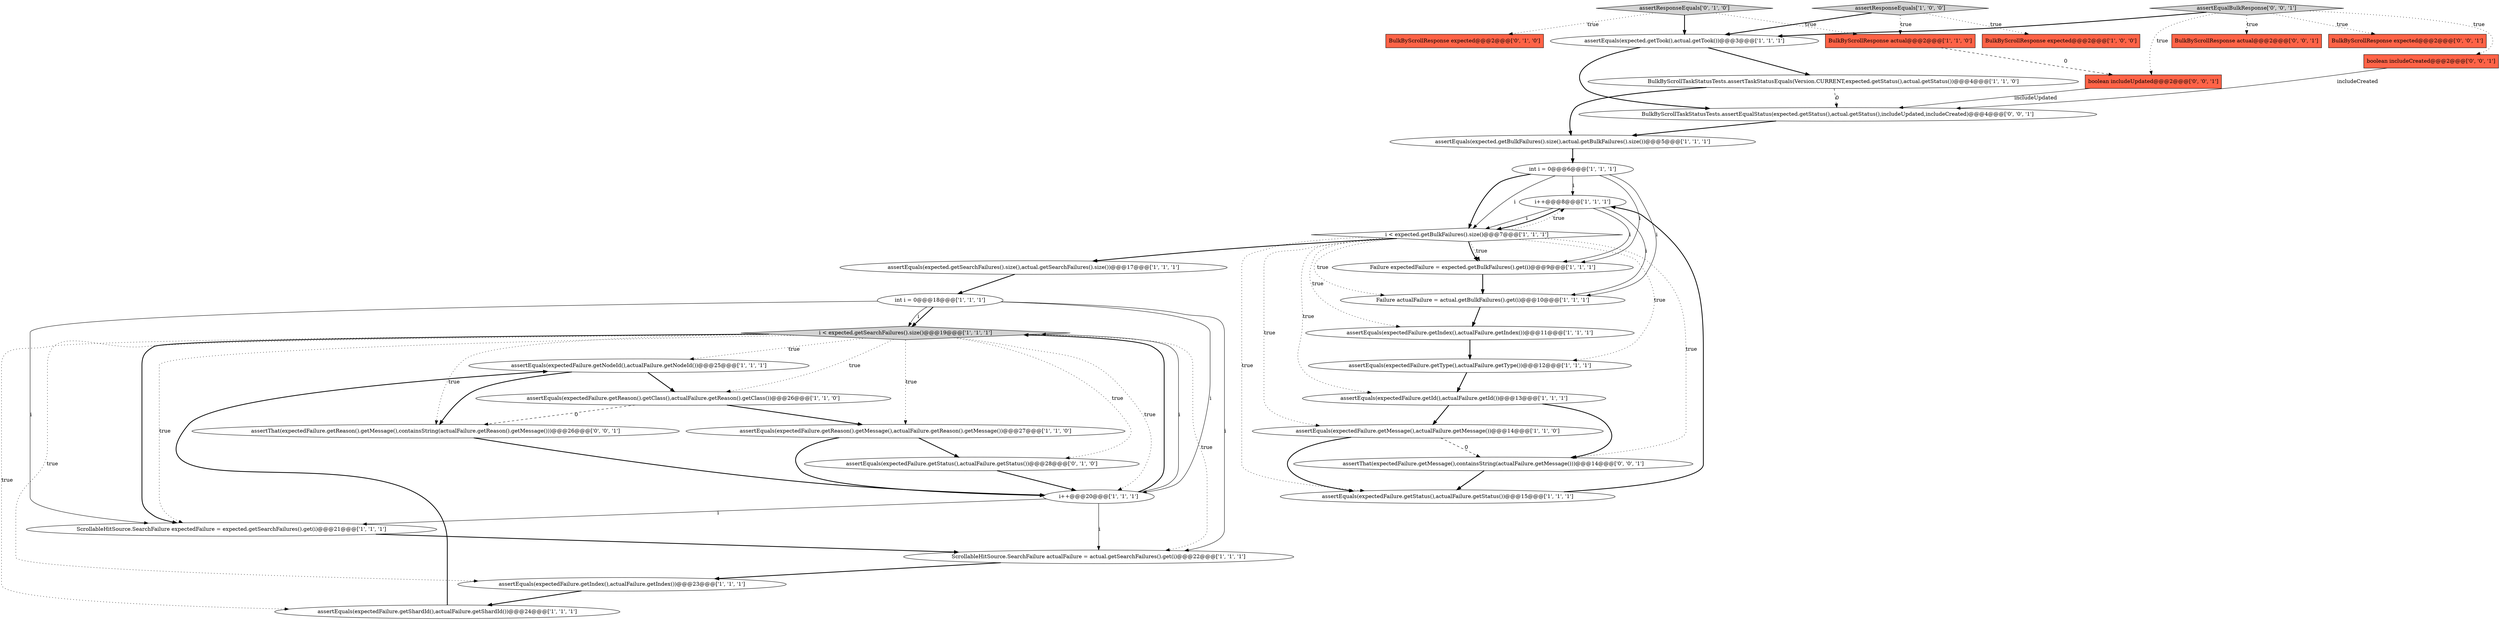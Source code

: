 digraph {
37 [style = filled, label = "boolean includeUpdated@@@2@@@['0', '0', '1']", fillcolor = tomato, shape = box image = "AAA0AAABBB3BBB"];
18 [style = filled, label = "i++@@@8@@@['1', '1', '1']", fillcolor = white, shape = ellipse image = "AAA0AAABBB1BBB"];
0 [style = filled, label = "int i = 0@@@18@@@['1', '1', '1']", fillcolor = white, shape = ellipse image = "AAA0AAABBB1BBB"];
3 [style = filled, label = "assertEquals(expectedFailure.getNodeId(),actualFailure.getNodeId())@@@25@@@['1', '1', '1']", fillcolor = white, shape = ellipse image = "AAA0AAABBB1BBB"];
34 [style = filled, label = "BulkByScrollResponse actual@@@2@@@['0', '0', '1']", fillcolor = tomato, shape = box image = "AAA0AAABBB3BBB"];
16 [style = filled, label = "assertEquals(expectedFailure.getStatus(),actualFailure.getStatus())@@@15@@@['1', '1', '1']", fillcolor = white, shape = ellipse image = "AAA0AAABBB1BBB"];
25 [style = filled, label = "assertEquals(expectedFailure.getIndex(),actualFailure.getIndex())@@@11@@@['1', '1', '1']", fillcolor = white, shape = ellipse image = "AAA0AAABBB1BBB"];
13 [style = filled, label = "int i = 0@@@6@@@['1', '1', '1']", fillcolor = white, shape = ellipse image = "AAA0AAABBB1BBB"];
9 [style = filled, label = "BulkByScrollResponse expected@@@2@@@['1', '0', '0']", fillcolor = tomato, shape = box image = "AAA0AAABBB1BBB"];
33 [style = filled, label = "assertThat(expectedFailure.getMessage(),containsString(actualFailure.getMessage()))@@@14@@@['0', '0', '1']", fillcolor = white, shape = ellipse image = "AAA0AAABBB3BBB"];
24 [style = filled, label = "assertEquals(expectedFailure.getReason().getClass(),actualFailure.getReason().getClass())@@@26@@@['1', '1', '0']", fillcolor = white, shape = ellipse image = "AAA0AAABBB1BBB"];
6 [style = filled, label = "Failure expectedFailure = expected.getBulkFailures().get(i)@@@9@@@['1', '1', '1']", fillcolor = white, shape = ellipse image = "AAA0AAABBB1BBB"];
21 [style = filled, label = "assertEquals(expected.getTook(),actual.getTook())@@@3@@@['1', '1', '1']", fillcolor = white, shape = ellipse image = "AAA0AAABBB1BBB"];
20 [style = filled, label = "assertEquals(expected.getSearchFailures().size(),actual.getSearchFailures().size())@@@17@@@['1', '1', '1']", fillcolor = white, shape = ellipse image = "AAA0AAABBB1BBB"];
14 [style = filled, label = "i < expected.getSearchFailures().size()@@@19@@@['1', '1', '1']", fillcolor = lightgray, shape = diamond image = "AAA0AAABBB1BBB"];
26 [style = filled, label = "Failure actualFailure = actual.getBulkFailures().get(i)@@@10@@@['1', '1', '1']", fillcolor = white, shape = ellipse image = "AAA0AAABBB1BBB"];
22 [style = filled, label = "assertEquals(expectedFailure.getReason().getMessage(),actualFailure.getReason().getMessage())@@@27@@@['1', '1', '0']", fillcolor = white, shape = ellipse image = "AAA0AAABBB1BBB"];
31 [style = filled, label = "boolean includeCreated@@@2@@@['0', '0', '1']", fillcolor = tomato, shape = box image = "AAA0AAABBB3BBB"];
2 [style = filled, label = "ScrollableHitSource.SearchFailure actualFailure = actual.getSearchFailures().get(i)@@@22@@@['1', '1', '1']", fillcolor = white, shape = ellipse image = "AAA0AAABBB1BBB"];
4 [style = filled, label = "BulkByScrollTaskStatusTests.assertTaskStatusEquals(Version.CURRENT,expected.getStatus(),actual.getStatus())@@@4@@@['1', '1', '0']", fillcolor = white, shape = ellipse image = "AAA0AAABBB1BBB"];
35 [style = filled, label = "assertThat(expectedFailure.getReason().getMessage(),containsString(actualFailure.getReason().getMessage()))@@@26@@@['0', '0', '1']", fillcolor = white, shape = ellipse image = "AAA0AAABBB3BBB"];
10 [style = filled, label = "assertEquals(expectedFailure.getMessage(),actualFailure.getMessage())@@@14@@@['1', '1', '0']", fillcolor = white, shape = ellipse image = "AAA0AAABBB1BBB"];
30 [style = filled, label = "BulkByScrollTaskStatusTests.assertEqualStatus(expected.getStatus(),actual.getStatus(),includeUpdated,includeCreated)@@@4@@@['0', '0', '1']", fillcolor = white, shape = ellipse image = "AAA0AAABBB3BBB"];
27 [style = filled, label = "BulkByScrollResponse expected@@@2@@@['0', '1', '0']", fillcolor = tomato, shape = box image = "AAA0AAABBB2BBB"];
32 [style = filled, label = "assertEqualBulkResponse['0', '0', '1']", fillcolor = lightgray, shape = diamond image = "AAA0AAABBB3BBB"];
36 [style = filled, label = "BulkByScrollResponse expected@@@2@@@['0', '0', '1']", fillcolor = tomato, shape = box image = "AAA0AAABBB3BBB"];
12 [style = filled, label = "ScrollableHitSource.SearchFailure expectedFailure = expected.getSearchFailures().get(i)@@@21@@@['1', '1', '1']", fillcolor = white, shape = ellipse image = "AAA0AAABBB1BBB"];
29 [style = filled, label = "assertEquals(expectedFailure.getStatus(),actualFailure.getStatus())@@@28@@@['0', '1', '0']", fillcolor = white, shape = ellipse image = "AAA1AAABBB2BBB"];
1 [style = filled, label = "i < expected.getBulkFailures().size()@@@7@@@['1', '1', '1']", fillcolor = white, shape = diamond image = "AAA0AAABBB1BBB"];
17 [style = filled, label = "assertResponseEquals['1', '0', '0']", fillcolor = lightgray, shape = diamond image = "AAA0AAABBB1BBB"];
19 [style = filled, label = "assertEquals(expectedFailure.getId(),actualFailure.getId())@@@13@@@['1', '1', '1']", fillcolor = white, shape = ellipse image = "AAA0AAABBB1BBB"];
23 [style = filled, label = "i++@@@20@@@['1', '1', '1']", fillcolor = white, shape = ellipse image = "AAA0AAABBB1BBB"];
28 [style = filled, label = "assertResponseEquals['0', '1', '0']", fillcolor = lightgray, shape = diamond image = "AAA0AAABBB2BBB"];
7 [style = filled, label = "assertEquals(expectedFailure.getShardId(),actualFailure.getShardId())@@@24@@@['1', '1', '1']", fillcolor = white, shape = ellipse image = "AAA0AAABBB1BBB"];
15 [style = filled, label = "assertEquals(expectedFailure.getType(),actualFailure.getType())@@@12@@@['1', '1', '1']", fillcolor = white, shape = ellipse image = "AAA0AAABBB1BBB"];
8 [style = filled, label = "assertEquals(expected.getBulkFailures().size(),actual.getBulkFailures().size())@@@5@@@['1', '1', '1']", fillcolor = white, shape = ellipse image = "AAA0AAABBB1BBB"];
5 [style = filled, label = "assertEquals(expectedFailure.getIndex(),actualFailure.getIndex())@@@23@@@['1', '1', '1']", fillcolor = white, shape = ellipse image = "AAA0AAABBB1BBB"];
11 [style = filled, label = "BulkByScrollResponse actual@@@2@@@['1', '1', '0']", fillcolor = tomato, shape = box image = "AAA0AAABBB1BBB"];
10->16 [style = bold, label=""];
28->21 [style = bold, label=""];
22->29 [style = bold, label=""];
3->24 [style = bold, label=""];
25->15 [style = bold, label=""];
19->10 [style = bold, label=""];
14->5 [style = dotted, label="true"];
17->21 [style = bold, label=""];
14->3 [style = dotted, label="true"];
1->15 [style = dotted, label="true"];
6->26 [style = bold, label=""];
2->5 [style = bold, label=""];
16->18 [style = bold, label=""];
18->1 [style = solid, label="i"];
12->2 [style = bold, label=""];
24->35 [style = dashed, label="0"];
14->35 [style = dotted, label="true"];
1->25 [style = dotted, label="true"];
32->31 [style = dotted, label="true"];
21->30 [style = bold, label=""];
18->6 [style = solid, label="i"];
15->19 [style = bold, label=""];
14->12 [style = bold, label=""];
4->8 [style = bold, label=""];
32->36 [style = dotted, label="true"];
0->23 [style = solid, label="i"];
14->7 [style = dotted, label="true"];
28->27 [style = dotted, label="true"];
1->6 [style = dotted, label="true"];
1->6 [style = bold, label=""];
14->12 [style = dotted, label="true"];
19->33 [style = bold, label=""];
4->30 [style = dashed, label="0"];
33->16 [style = bold, label=""];
24->22 [style = bold, label=""];
29->23 [style = bold, label=""];
32->21 [style = bold, label=""];
13->18 [style = solid, label="i"];
7->3 [style = bold, label=""];
18->26 [style = solid, label="i"];
17->9 [style = dotted, label="true"];
1->33 [style = dotted, label="true"];
26->25 [style = bold, label=""];
13->26 [style = solid, label="i"];
10->33 [style = dashed, label="0"];
3->35 [style = bold, label=""];
13->6 [style = solid, label="i"];
11->37 [style = dashed, label="0"];
32->37 [style = dotted, label="true"];
28->11 [style = dotted, label="true"];
32->34 [style = dotted, label="true"];
0->14 [style = solid, label="i"];
8->13 [style = bold, label=""];
23->14 [style = solid, label="i"];
35->23 [style = bold, label=""];
1->19 [style = dotted, label="true"];
14->2 [style = dotted, label="true"];
23->14 [style = bold, label=""];
14->24 [style = dotted, label="true"];
13->1 [style = bold, label=""];
1->26 [style = dotted, label="true"];
14->22 [style = dotted, label="true"];
18->1 [style = bold, label=""];
17->11 [style = dotted, label="true"];
23->2 [style = solid, label="i"];
22->23 [style = bold, label=""];
30->8 [style = bold, label=""];
23->12 [style = solid, label="i"];
1->20 [style = bold, label=""];
20->0 [style = bold, label=""];
0->14 [style = bold, label=""];
0->12 [style = solid, label="i"];
21->4 [style = bold, label=""];
13->1 [style = solid, label="i"];
37->30 [style = solid, label="includeUpdated"];
14->23 [style = dotted, label="true"];
14->29 [style = dotted, label="true"];
1->10 [style = dotted, label="true"];
5->7 [style = bold, label=""];
0->2 [style = solid, label="i"];
31->30 [style = solid, label="includeCreated"];
1->18 [style = dotted, label="true"];
1->16 [style = dotted, label="true"];
}
